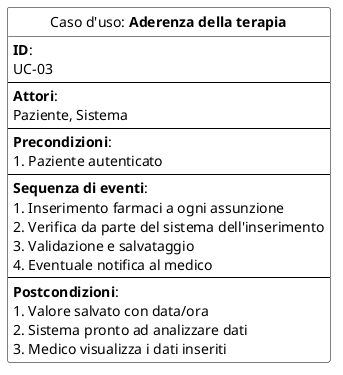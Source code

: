 @startuml aderenzaTerapia
hide circle

skinparam class {
  BackgroundColor White
  BorderColor Black
}

class "Caso d'uso: **Aderenza della terapia**" {
  **ID**: 
  UC-03
  --
  **Attori**:
  Paziente, Sistema
  --
  **Precondizioni**:
  1. Paziente autenticato
  --
  **Sequenza di eventi**:
  1. Inserimento farmaci a ogni assunzione
  2. Verifica da parte del sistema dell'inserimento
  3. Validazione e salvataggio
  4. Eventuale notifica al medico
  --
  **Postcondizioni**:
  1. Valore salvato con data/ora
  2. Sistema pronto ad analizzare dati
  3. Medico visualizza i dati inseriti
}
@enduml
